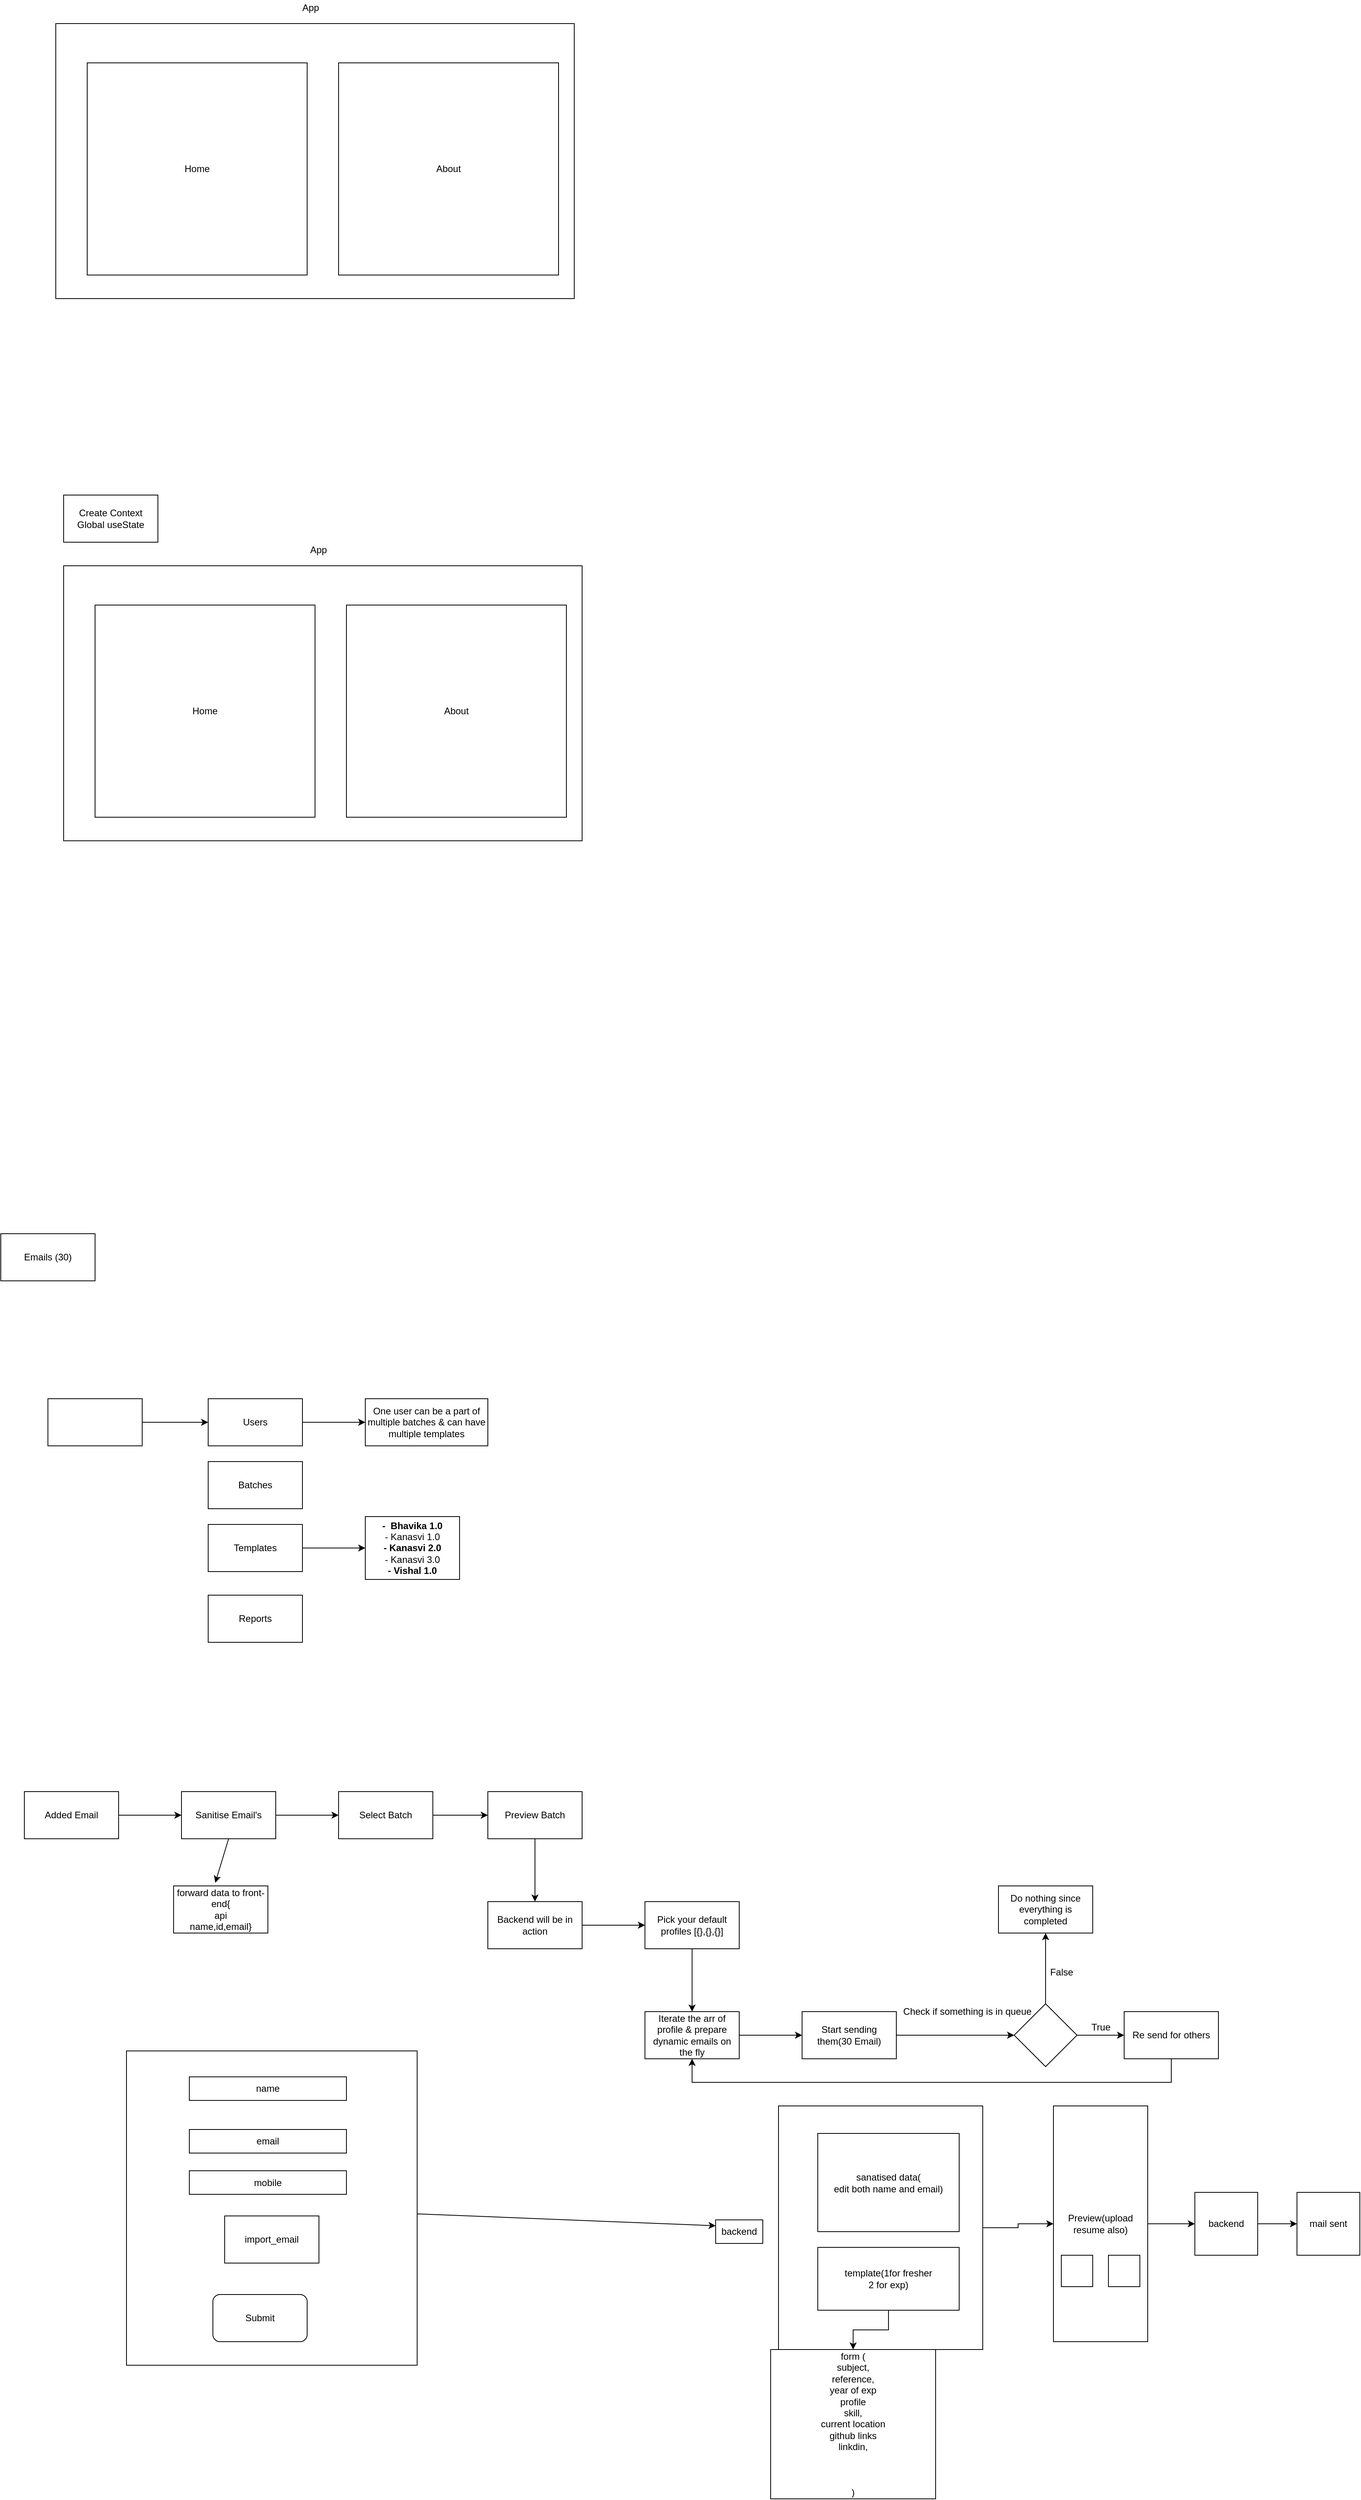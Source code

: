 <mxfile version="20.2.8" type="device"><diagram id="NUTKaw04iOD7vXGbHaRL" name="Page-1"><mxGraphModel dx="1108" dy="450" grid="1" gridSize="10" guides="1" tooltips="1" connect="1" arrows="1" fold="1" page="1" pageScale="1" pageWidth="827" pageHeight="1169" math="0" shadow="0"><root><mxCell id="0"/><mxCell id="1" parent="0"/><mxCell id="2NgHaczTtjOCu7NKI8hc-1" value="" style="rounded=0;whiteSpace=wrap;html=1;" parent="1" vertex="1"><mxGeometry x="110" y="310" width="660" height="350" as="geometry"/></mxCell><mxCell id="2NgHaczTtjOCu7NKI8hc-2" value="Home" style="rounded=0;whiteSpace=wrap;html=1;" parent="1" vertex="1"><mxGeometry x="150" y="360" width="280" height="270" as="geometry"/></mxCell><mxCell id="2NgHaczTtjOCu7NKI8hc-3" value="About" style="rounded=0;whiteSpace=wrap;html=1;" parent="1" vertex="1"><mxGeometry x="470" y="360" width="280" height="270" as="geometry"/></mxCell><mxCell id="2NgHaczTtjOCu7NKI8hc-4" value="App" style="text;html=1;align=center;verticalAlign=middle;resizable=0;points=[];autosize=1;strokeColor=none;fillColor=none;" parent="1" vertex="1"><mxGeometry x="414" y="280" width="40" height="20" as="geometry"/></mxCell><mxCell id="2NgHaczTtjOCu7NKI8hc-5" value="" style="rounded=0;whiteSpace=wrap;html=1;" parent="1" vertex="1"><mxGeometry x="120" y="1000" width="660" height="350" as="geometry"/></mxCell><mxCell id="2NgHaczTtjOCu7NKI8hc-6" value="Home" style="rounded=0;whiteSpace=wrap;html=1;" parent="1" vertex="1"><mxGeometry x="160" y="1050" width="280" height="270" as="geometry"/></mxCell><mxCell id="2NgHaczTtjOCu7NKI8hc-7" value="About" style="rounded=0;whiteSpace=wrap;html=1;" parent="1" vertex="1"><mxGeometry x="480" y="1050" width="280" height="270" as="geometry"/></mxCell><mxCell id="2NgHaczTtjOCu7NKI8hc-8" value="App" style="text;html=1;align=center;verticalAlign=middle;resizable=0;points=[];autosize=1;strokeColor=none;fillColor=none;" parent="1" vertex="1"><mxGeometry x="424" y="970" width="40" height="20" as="geometry"/></mxCell><mxCell id="2NgHaczTtjOCu7NKI8hc-9" value="Create Context&lt;br&gt;Global useState" style="rounded=0;whiteSpace=wrap;html=1;" parent="1" vertex="1"><mxGeometry x="120" y="910" width="120" height="60" as="geometry"/></mxCell><mxCell id="r0WNOxbXotkkECGKgH3B-1" value="Emails (30)" style="rounded=0;whiteSpace=wrap;html=1;" parent="1" vertex="1"><mxGeometry x="40" y="1850" width="120" height="60" as="geometry"/></mxCell><mxCell id="r0WNOxbXotkkECGKgH3B-4" value="" style="edgeStyle=orthogonalEdgeStyle;rounded=0;orthogonalLoop=1;jettySize=auto;html=1;" parent="1" source="r0WNOxbXotkkECGKgH3B-2" target="r0WNOxbXotkkECGKgH3B-3" edge="1"><mxGeometry relative="1" as="geometry"/></mxCell><mxCell id="r0WNOxbXotkkECGKgH3B-2" value="" style="rounded=0;whiteSpace=wrap;html=1;" parent="1" vertex="1"><mxGeometry x="100" y="2060" width="120" height="60" as="geometry"/></mxCell><mxCell id="r0WNOxbXotkkECGKgH3B-9" value="" style="edgeStyle=orthogonalEdgeStyle;rounded=0;orthogonalLoop=1;jettySize=auto;html=1;" parent="1" source="r0WNOxbXotkkECGKgH3B-3" target="r0WNOxbXotkkECGKgH3B-8" edge="1"><mxGeometry relative="1" as="geometry"/></mxCell><mxCell id="r0WNOxbXotkkECGKgH3B-3" value="Users" style="whiteSpace=wrap;html=1;rounded=0;" parent="1" vertex="1"><mxGeometry x="304" y="2060" width="120" height="60" as="geometry"/></mxCell><mxCell id="r0WNOxbXotkkECGKgH3B-5" value="Batches" style="whiteSpace=wrap;html=1;rounded=0;" parent="1" vertex="1"><mxGeometry x="304" y="2140" width="120" height="60" as="geometry"/></mxCell><mxCell id="r0WNOxbXotkkECGKgH3B-11" value="" style="edgeStyle=orthogonalEdgeStyle;rounded=0;orthogonalLoop=1;jettySize=auto;html=1;" parent="1" source="r0WNOxbXotkkECGKgH3B-6" target="r0WNOxbXotkkECGKgH3B-10" edge="1"><mxGeometry relative="1" as="geometry"/></mxCell><mxCell id="r0WNOxbXotkkECGKgH3B-6" value="Templates" style="whiteSpace=wrap;html=1;rounded=0;" parent="1" vertex="1"><mxGeometry x="304" y="2220" width="120" height="60" as="geometry"/></mxCell><mxCell id="r0WNOxbXotkkECGKgH3B-7" value="Reports" style="whiteSpace=wrap;html=1;rounded=0;" parent="1" vertex="1"><mxGeometry x="304" y="2310" width="120" height="60" as="geometry"/></mxCell><mxCell id="r0WNOxbXotkkECGKgH3B-8" value="One user can be a part of multiple batches &amp;amp; can have multiple templates" style="whiteSpace=wrap;html=1;rounded=0;" parent="1" vertex="1"><mxGeometry x="504" y="2060" width="156" height="60" as="geometry"/></mxCell><mxCell id="r0WNOxbXotkkECGKgH3B-10" value="&lt;b&gt;-&amp;nbsp; Bhavika 1.0&lt;br&gt;&lt;/b&gt;- Kanasvi 1.0&lt;br&gt;&lt;b&gt;- Kanasvi 2.0&lt;br&gt;&lt;/b&gt;- Kanasvi 3.0&lt;br&gt;&lt;b&gt;- Vishal 1.0&lt;/b&gt;" style="whiteSpace=wrap;html=1;rounded=0;" parent="1" vertex="1"><mxGeometry x="504" y="2210" width="120" height="80" as="geometry"/></mxCell><mxCell id="r0WNOxbXotkkECGKgH3B-14" value="" style="edgeStyle=orthogonalEdgeStyle;rounded=0;orthogonalLoop=1;jettySize=auto;html=1;" parent="1" source="r0WNOxbXotkkECGKgH3B-12" target="r0WNOxbXotkkECGKgH3B-13" edge="1"><mxGeometry relative="1" as="geometry"/></mxCell><mxCell id="r0WNOxbXotkkECGKgH3B-12" value="Added Email" style="rounded=0;whiteSpace=wrap;html=1;" parent="1" vertex="1"><mxGeometry x="70" y="2560" width="120" height="60" as="geometry"/></mxCell><mxCell id="r0WNOxbXotkkECGKgH3B-16" value="" style="edgeStyle=orthogonalEdgeStyle;rounded=0;orthogonalLoop=1;jettySize=auto;html=1;" parent="1" source="r0WNOxbXotkkECGKgH3B-13" target="r0WNOxbXotkkECGKgH3B-15" edge="1"><mxGeometry relative="1" as="geometry"/></mxCell><mxCell id="r0WNOxbXotkkECGKgH3B-13" value="Sanitise Email's" style="whiteSpace=wrap;html=1;rounded=0;" parent="1" vertex="1"><mxGeometry x="270" y="2560" width="120" height="60" as="geometry"/></mxCell><mxCell id="r0WNOxbXotkkECGKgH3B-18" value="" style="edgeStyle=orthogonalEdgeStyle;rounded=0;orthogonalLoop=1;jettySize=auto;html=1;" parent="1" source="r0WNOxbXotkkECGKgH3B-15" target="r0WNOxbXotkkECGKgH3B-17" edge="1"><mxGeometry relative="1" as="geometry"/></mxCell><mxCell id="r0WNOxbXotkkECGKgH3B-15" value="Select Batch" style="whiteSpace=wrap;html=1;rounded=0;" parent="1" vertex="1"><mxGeometry x="470" y="2560" width="120" height="60" as="geometry"/></mxCell><mxCell id="r0WNOxbXotkkECGKgH3B-20" value="" style="edgeStyle=orthogonalEdgeStyle;rounded=0;orthogonalLoop=1;jettySize=auto;html=1;" parent="1" source="r0WNOxbXotkkECGKgH3B-17" target="r0WNOxbXotkkECGKgH3B-19" edge="1"><mxGeometry relative="1" as="geometry"/></mxCell><mxCell id="r0WNOxbXotkkECGKgH3B-17" value="Preview Batch" style="whiteSpace=wrap;html=1;rounded=0;" parent="1" vertex="1"><mxGeometry x="660" y="2560" width="120" height="60" as="geometry"/></mxCell><mxCell id="r0WNOxbXotkkECGKgH3B-22" value="" style="edgeStyle=orthogonalEdgeStyle;rounded=0;orthogonalLoop=1;jettySize=auto;html=1;" parent="1" source="r0WNOxbXotkkECGKgH3B-19" target="r0WNOxbXotkkECGKgH3B-21" edge="1"><mxGeometry relative="1" as="geometry"/></mxCell><mxCell id="r0WNOxbXotkkECGKgH3B-19" value="Backend will be in action" style="whiteSpace=wrap;html=1;rounded=0;" parent="1" vertex="1"><mxGeometry x="660" y="2700" width="120" height="60" as="geometry"/></mxCell><mxCell id="r0WNOxbXotkkECGKgH3B-24" value="" style="edgeStyle=orthogonalEdgeStyle;rounded=0;orthogonalLoop=1;jettySize=auto;html=1;" parent="1" source="r0WNOxbXotkkECGKgH3B-21" target="r0WNOxbXotkkECGKgH3B-23" edge="1"><mxGeometry relative="1" as="geometry"/></mxCell><mxCell id="r0WNOxbXotkkECGKgH3B-21" value="Pick your default profiles [{},{},{}]" style="whiteSpace=wrap;html=1;rounded=0;" parent="1" vertex="1"><mxGeometry x="860" y="2700" width="120" height="60" as="geometry"/></mxCell><mxCell id="r0WNOxbXotkkECGKgH3B-26" value="" style="edgeStyle=orthogonalEdgeStyle;rounded=0;orthogonalLoop=1;jettySize=auto;html=1;" parent="1" source="r0WNOxbXotkkECGKgH3B-23" target="r0WNOxbXotkkECGKgH3B-25" edge="1"><mxGeometry relative="1" as="geometry"/></mxCell><mxCell id="r0WNOxbXotkkECGKgH3B-23" value="Iterate the arr of profile &amp;amp; prepare dynamic emails on the fly" style="whiteSpace=wrap;html=1;rounded=0;" parent="1" vertex="1"><mxGeometry x="860" y="2840" width="120" height="60" as="geometry"/></mxCell><mxCell id="r0WNOxbXotkkECGKgH3B-28" value="" style="edgeStyle=orthogonalEdgeStyle;rounded=0;orthogonalLoop=1;jettySize=auto;html=1;" parent="1" source="r0WNOxbXotkkECGKgH3B-25" target="r0WNOxbXotkkECGKgH3B-27" edge="1"><mxGeometry relative="1" as="geometry"/></mxCell><mxCell id="r0WNOxbXotkkECGKgH3B-25" value="Start sending them(30 Email)" style="whiteSpace=wrap;html=1;rounded=0;" parent="1" vertex="1"><mxGeometry x="1060" y="2840" width="120" height="60" as="geometry"/></mxCell><mxCell id="r0WNOxbXotkkECGKgH3B-31" value="" style="edgeStyle=orthogonalEdgeStyle;rounded=0;orthogonalLoop=1;jettySize=auto;html=1;" parent="1" source="r0WNOxbXotkkECGKgH3B-27" target="r0WNOxbXotkkECGKgH3B-30" edge="1"><mxGeometry relative="1" as="geometry"/></mxCell><mxCell id="r0WNOxbXotkkECGKgH3B-34" value="" style="edgeStyle=orthogonalEdgeStyle;rounded=0;orthogonalLoop=1;jettySize=auto;html=1;" parent="1" source="r0WNOxbXotkkECGKgH3B-27" target="r0WNOxbXotkkECGKgH3B-33" edge="1"><mxGeometry relative="1" as="geometry"/></mxCell><mxCell id="r0WNOxbXotkkECGKgH3B-27" value="" style="rhombus;whiteSpace=wrap;html=1;rounded=0;" parent="1" vertex="1"><mxGeometry x="1330" y="2830" width="80" height="80" as="geometry"/></mxCell><mxCell id="r0WNOxbXotkkECGKgH3B-29" value="Check if something is in queue" style="text;html=1;align=center;verticalAlign=middle;resizable=0;points=[];autosize=1;strokeColor=none;fillColor=none;" parent="1" vertex="1"><mxGeometry x="1180" y="2830" width="180" height="20" as="geometry"/></mxCell><mxCell id="r0WNOxbXotkkECGKgH3B-30" value="Do nothing since everything is completed" style="whiteSpace=wrap;html=1;rounded=0;" parent="1" vertex="1"><mxGeometry x="1310" y="2680" width="120" height="60" as="geometry"/></mxCell><mxCell id="r0WNOxbXotkkECGKgH3B-32" value="False" style="text;html=1;align=center;verticalAlign=middle;resizable=0;points=[];autosize=1;strokeColor=none;fillColor=none;" parent="1" vertex="1"><mxGeometry x="1365" y="2780" width="50" height="20" as="geometry"/></mxCell><mxCell id="r0WNOxbXotkkECGKgH3B-36" style="edgeStyle=orthogonalEdgeStyle;rounded=0;orthogonalLoop=1;jettySize=auto;html=1;entryX=0.5;entryY=1;entryDx=0;entryDy=0;" parent="1" source="r0WNOxbXotkkECGKgH3B-33" target="r0WNOxbXotkkECGKgH3B-23" edge="1"><mxGeometry relative="1" as="geometry"><Array as="points"><mxPoint x="1530" y="2930"/><mxPoint x="920" y="2930"/></Array></mxGeometry></mxCell><mxCell id="r0WNOxbXotkkECGKgH3B-33" value="Re send for others" style="whiteSpace=wrap;html=1;rounded=0;" parent="1" vertex="1"><mxGeometry x="1470" y="2840" width="120" height="60" as="geometry"/></mxCell><mxCell id="r0WNOxbXotkkECGKgH3B-35" value="True" style="text;html=1;align=center;verticalAlign=middle;resizable=0;points=[];autosize=1;strokeColor=none;fillColor=none;" parent="1" vertex="1"><mxGeometry x="1420" y="2850" width="40" height="20" as="geometry"/></mxCell><mxCell id="FejlX1vuQfxBpyRivFSO-1" value="forward data to front-end{&lt;br&gt;api&lt;br&gt;name,id,email}" style="rounded=0;whiteSpace=wrap;html=1;" vertex="1" parent="1"><mxGeometry x="260" y="2680" width="120" height="60" as="geometry"/></mxCell><mxCell id="FejlX1vuQfxBpyRivFSO-2" value="" style="endArrow=classic;html=1;rounded=0;entryX=0.442;entryY=-0.067;entryDx=0;entryDy=0;entryPerimeter=0;exitX=0.5;exitY=1;exitDx=0;exitDy=0;" edge="1" parent="1" source="r0WNOxbXotkkECGKgH3B-13" target="FejlX1vuQfxBpyRivFSO-1"><mxGeometry width="50" height="50" relative="1" as="geometry"><mxPoint x="160" y="2710" as="sourcePoint"/><mxPoint x="210" y="2660" as="targetPoint"/></mxGeometry></mxCell><mxCell id="FejlX1vuQfxBpyRivFSO-3" value="" style="rounded=0;whiteSpace=wrap;html=1;" vertex="1" parent="1"><mxGeometry x="200" y="2890" width="370" height="400" as="geometry"/></mxCell><mxCell id="FejlX1vuQfxBpyRivFSO-4" value="name" style="rounded=0;whiteSpace=wrap;html=1;" vertex="1" parent="1"><mxGeometry x="280" y="2923" width="200" height="30" as="geometry"/></mxCell><mxCell id="FejlX1vuQfxBpyRivFSO-5" value="email" style="rounded=0;whiteSpace=wrap;html=1;" vertex="1" parent="1"><mxGeometry x="280" y="2990" width="200" height="30" as="geometry"/></mxCell><mxCell id="FejlX1vuQfxBpyRivFSO-9" value="mobile" style="rounded=0;whiteSpace=wrap;html=1;" vertex="1" parent="1"><mxGeometry x="280" y="3042.5" width="200" height="30" as="geometry"/></mxCell><mxCell id="FejlX1vuQfxBpyRivFSO-10" value="Submit" style="rounded=1;whiteSpace=wrap;html=1;" vertex="1" parent="1"><mxGeometry x="310" y="3200" width="120" height="60" as="geometry"/></mxCell><mxCell id="FejlX1vuQfxBpyRivFSO-13" value="" style="endArrow=classic;html=1;rounded=0;entryX=0;entryY=0.25;entryDx=0;entryDy=0;" edge="1" parent="1" source="FejlX1vuQfxBpyRivFSO-3" target="FejlX1vuQfxBpyRivFSO-19"><mxGeometry width="50" height="50" relative="1" as="geometry"><mxPoint x="590" y="3180" as="sourcePoint"/><mxPoint x="672.08" y="3170.1" as="targetPoint"/></mxGeometry></mxCell><mxCell id="FejlX1vuQfxBpyRivFSO-14" value="import_email" style="rounded=0;whiteSpace=wrap;html=1;" vertex="1" parent="1"><mxGeometry x="325" y="3100" width="120" height="60" as="geometry"/></mxCell><mxCell id="FejlX1vuQfxBpyRivFSO-28" value="" style="edgeStyle=orthogonalEdgeStyle;rounded=0;orthogonalLoop=1;jettySize=auto;html=1;" edge="1" parent="1" source="FejlX1vuQfxBpyRivFSO-18" target="FejlX1vuQfxBpyRivFSO-26"><mxGeometry relative="1" as="geometry"/></mxCell><mxCell id="FejlX1vuQfxBpyRivFSO-18" value="" style="rounded=0;whiteSpace=wrap;html=1;" vertex="1" parent="1"><mxGeometry x="1030" y="2960" width="260" height="310" as="geometry"/></mxCell><mxCell id="FejlX1vuQfxBpyRivFSO-19" value="backend" style="rounded=0;whiteSpace=wrap;html=1;" vertex="1" parent="1"><mxGeometry x="950" y="3105" width="60" height="30" as="geometry"/></mxCell><mxCell id="FejlX1vuQfxBpyRivFSO-20" value="sanatised data(&lt;br&gt;edit both name and email)" style="rounded=0;whiteSpace=wrap;html=1;" vertex="1" parent="1"><mxGeometry x="1080" y="2995" width="180" height="125" as="geometry"/></mxCell><mxCell id="FejlX1vuQfxBpyRivFSO-24" value="" style="edgeStyle=orthogonalEdgeStyle;rounded=0;orthogonalLoop=1;jettySize=auto;html=1;" edge="1" parent="1" source="FejlX1vuQfxBpyRivFSO-21" target="FejlX1vuQfxBpyRivFSO-25"><mxGeometry relative="1" as="geometry"><mxPoint x="1390" y="3180" as="targetPoint"/></mxGeometry></mxCell><mxCell id="FejlX1vuQfxBpyRivFSO-21" value="template(1for fresher&lt;br&gt;2 for exp)" style="rounded=0;whiteSpace=wrap;html=1;" vertex="1" parent="1"><mxGeometry x="1080" y="3140" width="180" height="80" as="geometry"/></mxCell><mxCell id="FejlX1vuQfxBpyRivFSO-25" value="form (&lt;br&gt;subject,&lt;br&gt;reference,&lt;br&gt;year of exp&lt;br&gt;profile&lt;br&gt;skill,&lt;br&gt;current location&lt;br&gt;github links&lt;br&gt;linkdin,&lt;br&gt;&lt;br&gt;&lt;br&gt;&lt;br&gt;)" style="rounded=0;whiteSpace=wrap;html=1;" vertex="1" parent="1"><mxGeometry x="1020" y="3270" width="210" height="190" as="geometry"/></mxCell><mxCell id="FejlX1vuQfxBpyRivFSO-33" value="" style="edgeStyle=orthogonalEdgeStyle;rounded=0;orthogonalLoop=1;jettySize=auto;html=1;" edge="1" parent="1" source="FejlX1vuQfxBpyRivFSO-26" target="FejlX1vuQfxBpyRivFSO-32"><mxGeometry relative="1" as="geometry"/></mxCell><mxCell id="FejlX1vuQfxBpyRivFSO-26" value="Preview(upload resume also)" style="rounded=0;whiteSpace=wrap;html=1;" vertex="1" parent="1"><mxGeometry x="1380" y="2960" width="120" height="300" as="geometry"/></mxCell><mxCell id="FejlX1vuQfxBpyRivFSO-29" value="" style="rounded=0;whiteSpace=wrap;html=1;" vertex="1" parent="1"><mxGeometry x="1390" y="3150" width="40" height="40" as="geometry"/></mxCell><mxCell id="FejlX1vuQfxBpyRivFSO-30" value="" style="rounded=0;whiteSpace=wrap;html=1;" vertex="1" parent="1"><mxGeometry x="1450" y="3150" width="40" height="40" as="geometry"/></mxCell><mxCell id="FejlX1vuQfxBpyRivFSO-35" value="" style="edgeStyle=orthogonalEdgeStyle;rounded=0;orthogonalLoop=1;jettySize=auto;html=1;" edge="1" parent="1" source="FejlX1vuQfxBpyRivFSO-32" target="FejlX1vuQfxBpyRivFSO-34"><mxGeometry relative="1" as="geometry"/></mxCell><mxCell id="FejlX1vuQfxBpyRivFSO-32" value="backend" style="whiteSpace=wrap;html=1;aspect=fixed;" vertex="1" parent="1"><mxGeometry x="1560" y="3070" width="80" height="80" as="geometry"/></mxCell><mxCell id="FejlX1vuQfxBpyRivFSO-34" value="mail sent" style="whiteSpace=wrap;html=1;aspect=fixed;" vertex="1" parent="1"><mxGeometry x="1690" y="3070" width="80" height="80" as="geometry"/></mxCell></root></mxGraphModel></diagram></mxfile>
